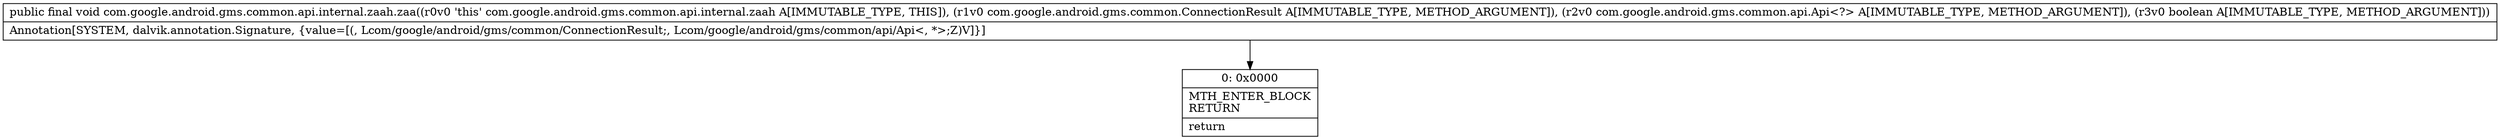 digraph "CFG forcom.google.android.gms.common.api.internal.zaah.zaa(Lcom\/google\/android\/gms\/common\/ConnectionResult;Lcom\/google\/android\/gms\/common\/api\/Api;Z)V" {
Node_0 [shape=record,label="{0\:\ 0x0000|MTH_ENTER_BLOCK\lRETURN\l|return\l}"];
MethodNode[shape=record,label="{public final void com.google.android.gms.common.api.internal.zaah.zaa((r0v0 'this' com.google.android.gms.common.api.internal.zaah A[IMMUTABLE_TYPE, THIS]), (r1v0 com.google.android.gms.common.ConnectionResult A[IMMUTABLE_TYPE, METHOD_ARGUMENT]), (r2v0 com.google.android.gms.common.api.Api\<?\> A[IMMUTABLE_TYPE, METHOD_ARGUMENT]), (r3v0 boolean A[IMMUTABLE_TYPE, METHOD_ARGUMENT]))  | Annotation[SYSTEM, dalvik.annotation.Signature, \{value=[(, Lcom\/google\/android\/gms\/common\/ConnectionResult;, Lcom\/google\/android\/gms\/common\/api\/Api\<, *\>;Z)V]\}]\l}"];
MethodNode -> Node_0;
}

